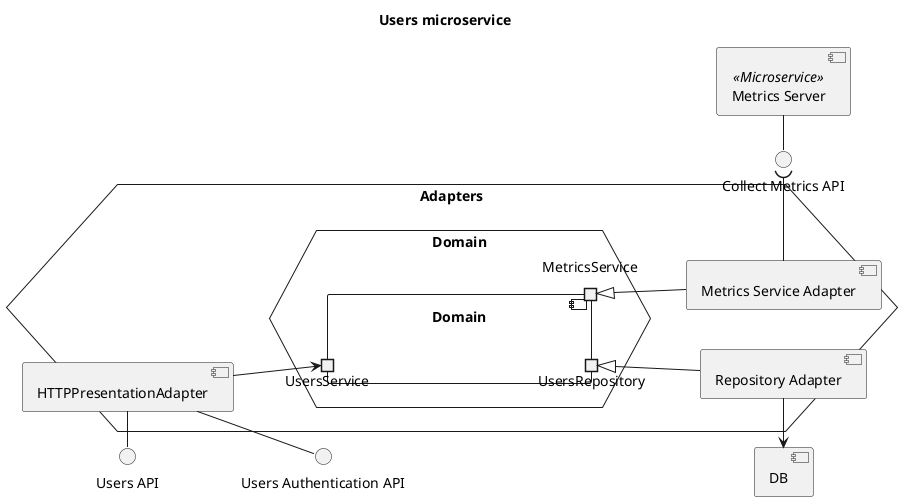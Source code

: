 @startuml users-components

title "Users microservice"

left to right direction

component "DB"
interface "Users API" as UsersAPI
interface "Users Authentication API" as UsersAuthAPI
interface "Collect Metrics API" as CollectMetricsAPI

hexagon Adapters {
    hexagon Domain as DomainHex {
        component Domain {
            portout "UsersRepository" as Repo
            portout MetricsService
            portin UsersService
        }
    }

    component "Repository Adapter" as RepoAdapter
    RepoAdapter -u-|> Repo
    RepoAdapter -l-> DB

    component "Metrics Service Adapter" as MetricsAdapter
    MetricsAdapter -u-|> MetricsService
    MetricsAdapter -r-( CollectMetricsAPI

    component "HTTPPresentationAdapter" as HTTPAdapter
    HTTPAdapter -d-> UsersService
    HTTPAdapter -() UsersAPI
    HTTPAdapter -() UsersAuthAPI
    ' just for layout
    UsersAPI -[hidden]-> UsersAuthAPI
}

component "Metrics Server" as MetricsServer <<Microservice>>
MetricsServer -r-() CollectMetricsAPI

@enduml
